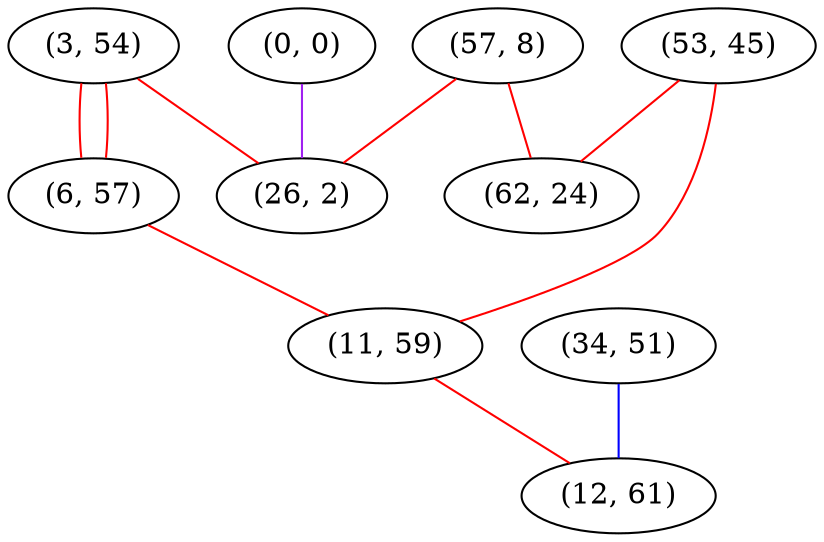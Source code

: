 graph "" {
"(0, 0)";
"(34, 51)";
"(3, 54)";
"(53, 45)";
"(6, 57)";
"(11, 59)";
"(12, 61)";
"(57, 8)";
"(26, 2)";
"(62, 24)";
"(0, 0)" -- "(26, 2)"  [color=purple, key=0, weight=4];
"(34, 51)" -- "(12, 61)"  [color=blue, key=0, weight=3];
"(3, 54)" -- "(6, 57)"  [color=red, key=0, weight=1];
"(3, 54)" -- "(6, 57)"  [color=red, key=1, weight=1];
"(3, 54)" -- "(26, 2)"  [color=red, key=0, weight=1];
"(53, 45)" -- "(11, 59)"  [color=red, key=0, weight=1];
"(53, 45)" -- "(62, 24)"  [color=red, key=0, weight=1];
"(6, 57)" -- "(11, 59)"  [color=red, key=0, weight=1];
"(11, 59)" -- "(12, 61)"  [color=red, key=0, weight=1];
"(57, 8)" -- "(62, 24)"  [color=red, key=0, weight=1];
"(57, 8)" -- "(26, 2)"  [color=red, key=0, weight=1];
}
